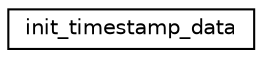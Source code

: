digraph G
{
  edge [fontname="Helvetica",fontsize="10",labelfontname="Helvetica",labelfontsize="10"];
  node [fontname="Helvetica",fontsize="10",shape=record];
  rankdir=LR;
  Node1 [label="init_timestamp_data",height=0.2,width=0.4,color="black", fillcolor="white", style="filled",URL="$d2/de9/structinit__timestamp__data.html"];
}

